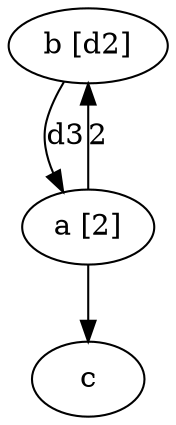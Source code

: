 digraph nl3 {
	b [label = "b [d2]"];
	c;
	a [label = "a [2]"];
	b->a [label = "d3"];
	a->b [label = "2"];
	a->c;
}